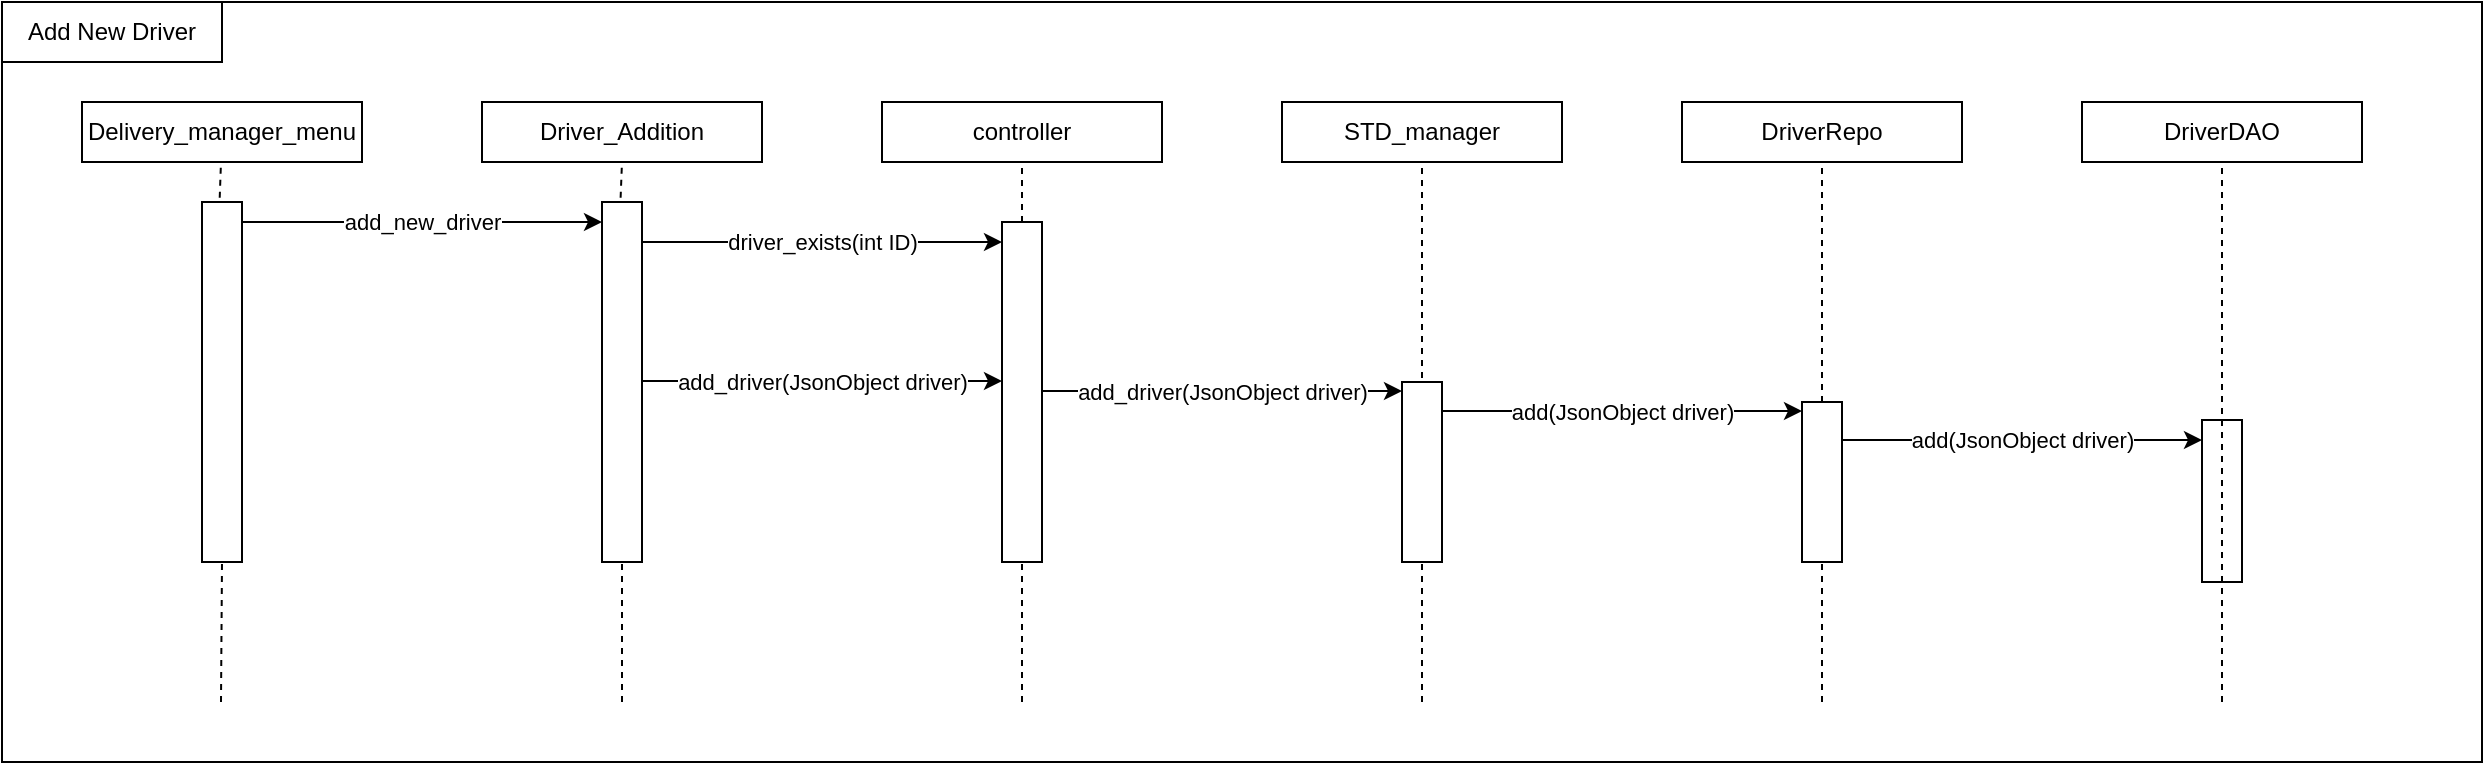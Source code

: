 <mxfile version="24.6.4" type="github">
  <diagram name="‫עמוד-1‬" id="l-bwzQkMZwUajnk9SRc0">
    <mxGraphModel dx="1050" dy="522" grid="1" gridSize="10" guides="1" tooltips="1" connect="1" arrows="1" fold="1" page="1" pageScale="1" pageWidth="827" pageHeight="1169" math="0" shadow="0">
      <root>
        <mxCell id="0" />
        <mxCell id="1" parent="0" />
        <mxCell id="hjgtg_zebl4IO7bwoyQt-1" value="" style="rounded=0;whiteSpace=wrap;html=1;" vertex="1" parent="1">
          <mxGeometry x="20" y="40" width="1240" height="380" as="geometry" />
        </mxCell>
        <mxCell id="hjgtg_zebl4IO7bwoyQt-2" value="Add New Driver" style="rounded=0;whiteSpace=wrap;html=1;" vertex="1" parent="1">
          <mxGeometry x="20" y="40" width="110" height="30" as="geometry" />
        </mxCell>
        <mxCell id="hjgtg_zebl4IO7bwoyQt-4" value="Delivery_manager_menu" style="rounded=0;whiteSpace=wrap;html=1;" vertex="1" parent="1">
          <mxGeometry x="60" y="90" width="140" height="30" as="geometry" />
        </mxCell>
        <mxCell id="hjgtg_zebl4IO7bwoyQt-8" value="Driver_Addition" style="rounded=0;whiteSpace=wrap;html=1;" vertex="1" parent="1">
          <mxGeometry x="260" y="90" width="140" height="30" as="geometry" />
        </mxCell>
        <mxCell id="hjgtg_zebl4IO7bwoyQt-9" value="" style="endArrow=none;dashed=1;html=1;rounded=0;entryX=0.5;entryY=1;entryDx=0;entryDy=0;exitX=0.141;exitY=0.921;exitDx=0;exitDy=0;exitPerimeter=0;" edge="1" target="hjgtg_zebl4IO7bwoyQt-8" parent="1" source="hjgtg_zebl4IO7bwoyQt-18">
          <mxGeometry width="50" height="50" relative="1" as="geometry">
            <mxPoint x="330" y="390" as="sourcePoint" />
            <mxPoint x="350" y="140" as="targetPoint" />
          </mxGeometry>
        </mxCell>
        <mxCell id="hjgtg_zebl4IO7bwoyQt-10" value="controller" style="rounded=0;whiteSpace=wrap;html=1;" vertex="1" parent="1">
          <mxGeometry x="460" y="90" width="140" height="30" as="geometry" />
        </mxCell>
        <mxCell id="hjgtg_zebl4IO7bwoyQt-11" value="" style="endArrow=none;dashed=1;html=1;rounded=0;entryX=0.5;entryY=1;entryDx=0;entryDy=0;exitX=0.141;exitY=0.921;exitDx=0;exitDy=0;exitPerimeter=0;" edge="1" target="hjgtg_zebl4IO7bwoyQt-10" parent="1">
          <mxGeometry width="50" height="50" relative="1" as="geometry">
            <mxPoint x="530" y="390" as="sourcePoint" />
            <mxPoint x="550" y="140" as="targetPoint" />
          </mxGeometry>
        </mxCell>
        <mxCell id="hjgtg_zebl4IO7bwoyQt-12" value="STD_manager" style="rounded=0;whiteSpace=wrap;html=1;" vertex="1" parent="1">
          <mxGeometry x="660" y="90" width="140" height="30" as="geometry" />
        </mxCell>
        <mxCell id="hjgtg_zebl4IO7bwoyQt-13" value="" style="endArrow=none;dashed=1;html=1;rounded=0;entryX=0.5;entryY=1;entryDx=0;entryDy=0;exitX=0.141;exitY=0.921;exitDx=0;exitDy=0;exitPerimeter=0;" edge="1" target="hjgtg_zebl4IO7bwoyQt-12" parent="1">
          <mxGeometry width="50" height="50" relative="1" as="geometry">
            <mxPoint x="730" y="390" as="sourcePoint" />
            <mxPoint x="750" y="140" as="targetPoint" />
          </mxGeometry>
        </mxCell>
        <mxCell id="hjgtg_zebl4IO7bwoyQt-14" value="" style="endArrow=none;dashed=1;html=1;rounded=0;entryX=0.5;entryY=1;entryDx=0;entryDy=0;exitX=0.141;exitY=0.921;exitDx=0;exitDy=0;exitPerimeter=0;" edge="1" parent="1" source="hjgtg_zebl4IO7bwoyQt-15">
          <mxGeometry width="50" height="50" relative="1" as="geometry">
            <mxPoint x="129.5" y="390" as="sourcePoint" />
            <mxPoint x="129.5" y="120" as="targetPoint" />
          </mxGeometry>
        </mxCell>
        <mxCell id="hjgtg_zebl4IO7bwoyQt-16" value="" style="endArrow=none;dashed=1;html=1;rounded=0;entryX=0.5;entryY=1;entryDx=0;entryDy=0;exitX=0.141;exitY=0.921;exitDx=0;exitDy=0;exitPerimeter=0;" edge="1" parent="1" target="hjgtg_zebl4IO7bwoyQt-15">
          <mxGeometry width="50" height="50" relative="1" as="geometry">
            <mxPoint x="129.5" y="390" as="sourcePoint" />
            <mxPoint x="129.5" y="120" as="targetPoint" />
          </mxGeometry>
        </mxCell>
        <mxCell id="hjgtg_zebl4IO7bwoyQt-15" value="" style="rounded=0;whiteSpace=wrap;html=1;" vertex="1" parent="1">
          <mxGeometry x="120" y="140" width="20" height="180" as="geometry" />
        </mxCell>
        <mxCell id="hjgtg_zebl4IO7bwoyQt-19" value="" style="endArrow=none;dashed=1;html=1;rounded=0;entryX=0.5;entryY=1;entryDx=0;entryDy=0;exitX=0.141;exitY=0.921;exitDx=0;exitDy=0;exitPerimeter=0;" edge="1" parent="1" target="hjgtg_zebl4IO7bwoyQt-18">
          <mxGeometry width="50" height="50" relative="1" as="geometry">
            <mxPoint x="330" y="390" as="sourcePoint" />
            <mxPoint x="330" y="120" as="targetPoint" />
          </mxGeometry>
        </mxCell>
        <mxCell id="hjgtg_zebl4IO7bwoyQt-18" value="" style="rounded=0;whiteSpace=wrap;html=1;" vertex="1" parent="1">
          <mxGeometry x="320" y="140" width="20" height="180" as="geometry" />
        </mxCell>
        <mxCell id="hjgtg_zebl4IO7bwoyQt-20" value="" style="endArrow=classic;html=1;rounded=0;entryX=0;entryY=0.25;entryDx=0;entryDy=0;exitX=1;exitY=0.25;exitDx=0;exitDy=0;" edge="1" parent="1">
          <mxGeometry relative="1" as="geometry">
            <mxPoint x="140" y="150" as="sourcePoint" />
            <mxPoint x="320" y="150" as="targetPoint" />
          </mxGeometry>
        </mxCell>
        <mxCell id="hjgtg_zebl4IO7bwoyQt-21" value="add_new_driver" style="edgeLabel;resizable=0;html=1;;align=center;verticalAlign=middle;" connectable="0" vertex="1" parent="hjgtg_zebl4IO7bwoyQt-20">
          <mxGeometry relative="1" as="geometry" />
        </mxCell>
        <mxCell id="hjgtg_zebl4IO7bwoyQt-25" value="" style="rounded=0;whiteSpace=wrap;html=1;" vertex="1" parent="1">
          <mxGeometry x="520" y="150" width="20" height="170" as="geometry" />
        </mxCell>
        <mxCell id="hjgtg_zebl4IO7bwoyQt-26" value="" style="endArrow=classic;html=1;rounded=0;entryX=0;entryY=0.25;entryDx=0;entryDy=0;exitX=1;exitY=0.25;exitDx=0;exitDy=0;" edge="1" parent="1">
          <mxGeometry relative="1" as="geometry">
            <mxPoint x="340" y="160" as="sourcePoint" />
            <mxPoint x="520" y="160" as="targetPoint" />
          </mxGeometry>
        </mxCell>
        <mxCell id="hjgtg_zebl4IO7bwoyQt-27" value="driver_exists(int ID)" style="edgeLabel;resizable=0;html=1;;align=center;verticalAlign=middle;" connectable="0" vertex="1" parent="hjgtg_zebl4IO7bwoyQt-26">
          <mxGeometry relative="1" as="geometry" />
        </mxCell>
        <mxCell id="hjgtg_zebl4IO7bwoyQt-28" value="" style="endArrow=classic;html=1;rounded=0;entryX=0;entryY=0.25;entryDx=0;entryDy=0;exitX=1;exitY=0.25;exitDx=0;exitDy=0;" edge="1" parent="1">
          <mxGeometry relative="1" as="geometry">
            <mxPoint x="340" y="229.5" as="sourcePoint" />
            <mxPoint x="520" y="229.5" as="targetPoint" />
          </mxGeometry>
        </mxCell>
        <mxCell id="hjgtg_zebl4IO7bwoyQt-29" value="add_driver(JsonObject driver)" style="edgeLabel;resizable=0;html=1;;align=center;verticalAlign=middle;" connectable="0" vertex="1" parent="hjgtg_zebl4IO7bwoyQt-28">
          <mxGeometry relative="1" as="geometry" />
        </mxCell>
        <mxCell id="hjgtg_zebl4IO7bwoyQt-30" value="" style="rounded=0;whiteSpace=wrap;html=1;" vertex="1" parent="1">
          <mxGeometry x="720" y="230" width="20" height="90" as="geometry" />
        </mxCell>
        <mxCell id="hjgtg_zebl4IO7bwoyQt-32" value="" style="endArrow=classic;html=1;rounded=0;entryX=0;entryY=0.25;entryDx=0;entryDy=0;exitX=1;exitY=0.25;exitDx=0;exitDy=0;" edge="1" parent="1">
          <mxGeometry relative="1" as="geometry">
            <mxPoint x="540" y="234.5" as="sourcePoint" />
            <mxPoint x="720" y="234.5" as="targetPoint" />
          </mxGeometry>
        </mxCell>
        <mxCell id="hjgtg_zebl4IO7bwoyQt-33" value="add_driver(JsonObject driver)" style="edgeLabel;resizable=0;html=1;;align=center;verticalAlign=middle;" connectable="0" vertex="1" parent="hjgtg_zebl4IO7bwoyQt-32">
          <mxGeometry relative="1" as="geometry" />
        </mxCell>
        <mxCell id="hjgtg_zebl4IO7bwoyQt-34" value="DriverRepo" style="rounded=0;whiteSpace=wrap;html=1;" vertex="1" parent="1">
          <mxGeometry x="860" y="90" width="140" height="30" as="geometry" />
        </mxCell>
        <mxCell id="hjgtg_zebl4IO7bwoyQt-35" value="" style="endArrow=none;dashed=1;html=1;rounded=0;entryX=0.5;entryY=1;entryDx=0;entryDy=0;exitX=0.141;exitY=0.921;exitDx=0;exitDy=0;exitPerimeter=0;" edge="1" target="hjgtg_zebl4IO7bwoyQt-34" parent="1">
          <mxGeometry width="50" height="50" relative="1" as="geometry">
            <mxPoint x="930" y="390" as="sourcePoint" />
            <mxPoint x="950" y="140" as="targetPoint" />
          </mxGeometry>
        </mxCell>
        <mxCell id="hjgtg_zebl4IO7bwoyQt-36" value="" style="rounded=0;whiteSpace=wrap;html=1;" vertex="1" parent="1">
          <mxGeometry x="920" y="240" width="20" height="80" as="geometry" />
        </mxCell>
        <mxCell id="hjgtg_zebl4IO7bwoyQt-37" value="" style="endArrow=classic;html=1;rounded=0;entryX=0;entryY=0.25;entryDx=0;entryDy=0;exitX=1;exitY=0.25;exitDx=0;exitDy=0;" edge="1" parent="1">
          <mxGeometry relative="1" as="geometry">
            <mxPoint x="740" y="244.5" as="sourcePoint" />
            <mxPoint x="920" y="244.5" as="targetPoint" />
          </mxGeometry>
        </mxCell>
        <mxCell id="hjgtg_zebl4IO7bwoyQt-38" value="add(JsonObject driver)" style="edgeLabel;resizable=0;html=1;;align=center;verticalAlign=middle;" connectable="0" vertex="1" parent="hjgtg_zebl4IO7bwoyQt-37">
          <mxGeometry relative="1" as="geometry" />
        </mxCell>
        <mxCell id="hjgtg_zebl4IO7bwoyQt-39" value="DriverDAO" style="rounded=0;whiteSpace=wrap;html=1;" vertex="1" parent="1">
          <mxGeometry x="1060" y="90" width="140" height="30" as="geometry" />
        </mxCell>
        <mxCell id="hjgtg_zebl4IO7bwoyQt-40" value="" style="rounded=0;whiteSpace=wrap;html=1;" vertex="1" parent="1">
          <mxGeometry x="1120" y="249" width="20" height="81" as="geometry" />
        </mxCell>
        <mxCell id="hjgtg_zebl4IO7bwoyQt-41" value="" style="endArrow=none;dashed=1;html=1;rounded=0;entryX=0.5;entryY=1;entryDx=0;entryDy=0;exitX=0.141;exitY=0.921;exitDx=0;exitDy=0;exitPerimeter=0;" edge="1" target="hjgtg_zebl4IO7bwoyQt-39" parent="1">
          <mxGeometry width="50" height="50" relative="1" as="geometry">
            <mxPoint x="1130" y="390" as="sourcePoint" />
            <mxPoint x="1150" y="140" as="targetPoint" />
          </mxGeometry>
        </mxCell>
        <mxCell id="hjgtg_zebl4IO7bwoyQt-42" value="" style="endArrow=classic;html=1;rounded=0;entryX=0;entryY=0.25;entryDx=0;entryDy=0;exitX=1;exitY=0.25;exitDx=0;exitDy=0;" edge="1" parent="1">
          <mxGeometry relative="1" as="geometry">
            <mxPoint x="940" y="259" as="sourcePoint" />
            <mxPoint x="1120" y="259" as="targetPoint" />
          </mxGeometry>
        </mxCell>
        <mxCell id="hjgtg_zebl4IO7bwoyQt-43" value="add(JsonObject driver)" style="edgeLabel;resizable=0;html=1;;align=center;verticalAlign=middle;" connectable="0" vertex="1" parent="hjgtg_zebl4IO7bwoyQt-42">
          <mxGeometry relative="1" as="geometry" />
        </mxCell>
      </root>
    </mxGraphModel>
  </diagram>
</mxfile>

